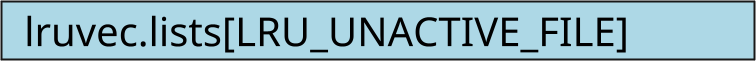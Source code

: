 @startuml

skinparam ComponentStyle rectangle
scale 1/5

skinparam Component {
    FontSize 200
    FontColor black
    BorderThickness 10
    BackgroundColor transparent
}


skinparam Card {
    FontSize 0
    FontColor black
    BorderThickness 0
    BackgroundColor transparent
}


skinparam Package {
    FontSize 200
    FontColor black
    BorderThickness 0
    BackgroundColor transparent
}


skinparam Rectangle {
    FontSize 200
    FontColor black
    BorderThickness 0
    BackgroundColor transparent
}

' component:
component "  lruvec.lists[LRU_UNACTIVE_FILE]\t\t" as c0 #LightBlue
' layout:

@enduml
